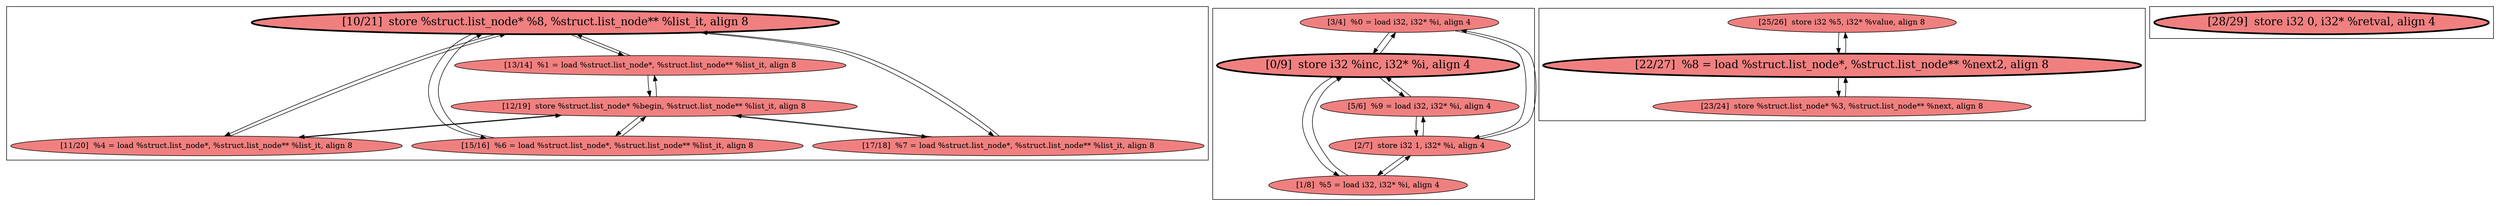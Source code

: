 
digraph G {



node58->node55 [ ]
node56->node54 [ ]
node49->node52 [ ]
node51->node53 [ ]
node52->node53 [ ]
node54->node56 [ ]
node59->node58 [ ]
node58->node59 [ ]
node59->node56 [ ]
node56->node59 [ ]
node53->node51 [ ]
node49->node51 [ ]
node51->node49 [ ]
node57->node58 [ ]
node58->node54 [ ]
node52->node50 [ ]
node58->node57 [ ]
node54->node58 [ ]
node56->node57 [ ]
node50->node52 [ ]
node50->node51 [ ]
node53->node52 [ ]
node52->node49 [ ]
node56->node55 [ ]
node55->node56 [ ]
node61->node62 [ ]
node62->node61 [ ]
node62->node63 [ ]
node55->node58 [ ]
node57->node56 [ ]
node51->node50 [ ]
node63->node62 [ ]


subgraph cluster3 {


node63 [fillcolor=lightcoral,label="[23/24]  store %struct.list_node* %3, %struct.list_node** %next, align 8",shape=ellipse,style=filled ]
node61 [fillcolor=lightcoral,label="[25/26]  store i32 %5, i32* %value, align 8",shape=ellipse,style=filled ]
node62 [penwidth=3.0,fontsize=20,fillcolor=lightcoral,label="[22/27]  %8 = load %struct.list_node*, %struct.list_node** %next2, align 8",shape=ellipse,style=filled ]



}

subgraph cluster2 {


node60 [penwidth=3.0,fontsize=20,fillcolor=lightcoral,label="[28/29]  store i32 0, i32* %retval, align 4",shape=ellipse,style=filled ]



}

subgraph cluster0 {


node53 [fillcolor=lightcoral,label="[1/8]  %5 = load i32, i32* %i, align 4",shape=ellipse,style=filled ]
node52 [penwidth=3.0,fontsize=20,fillcolor=lightcoral,label="[0/9]  store i32 %inc, i32* %i, align 4",shape=ellipse,style=filled ]
node49 [fillcolor=lightcoral,label="[3/4]  %0 = load i32, i32* %i, align 4",shape=ellipse,style=filled ]
node51 [fillcolor=lightcoral,label="[2/7]  store i32 1, i32* %i, align 4",shape=ellipse,style=filled ]
node50 [fillcolor=lightcoral,label="[5/6]  %9 = load i32, i32* %i, align 4",shape=ellipse,style=filled ]



}

subgraph cluster1 {


node59 [fillcolor=lightcoral,label="[11/20]  %4 = load %struct.list_node*, %struct.list_node** %list_it, align 8",shape=ellipse,style=filled ]
node58 [penwidth=3.0,fontsize=20,fillcolor=lightcoral,label="[10/21]  store %struct.list_node* %8, %struct.list_node** %list_it, align 8",shape=ellipse,style=filled ]
node57 [fillcolor=lightcoral,label="[15/16]  %6 = load %struct.list_node*, %struct.list_node** %list_it, align 8",shape=ellipse,style=filled ]
node56 [fillcolor=lightcoral,label="[12/19]  store %struct.list_node* %begin, %struct.list_node** %list_it, align 8",shape=ellipse,style=filled ]
node54 [fillcolor=lightcoral,label="[17/18]  %7 = load %struct.list_node*, %struct.list_node** %list_it, align 8",shape=ellipse,style=filled ]
node55 [fillcolor=lightcoral,label="[13/14]  %1 = load %struct.list_node*, %struct.list_node** %list_it, align 8",shape=ellipse,style=filled ]



}

}

